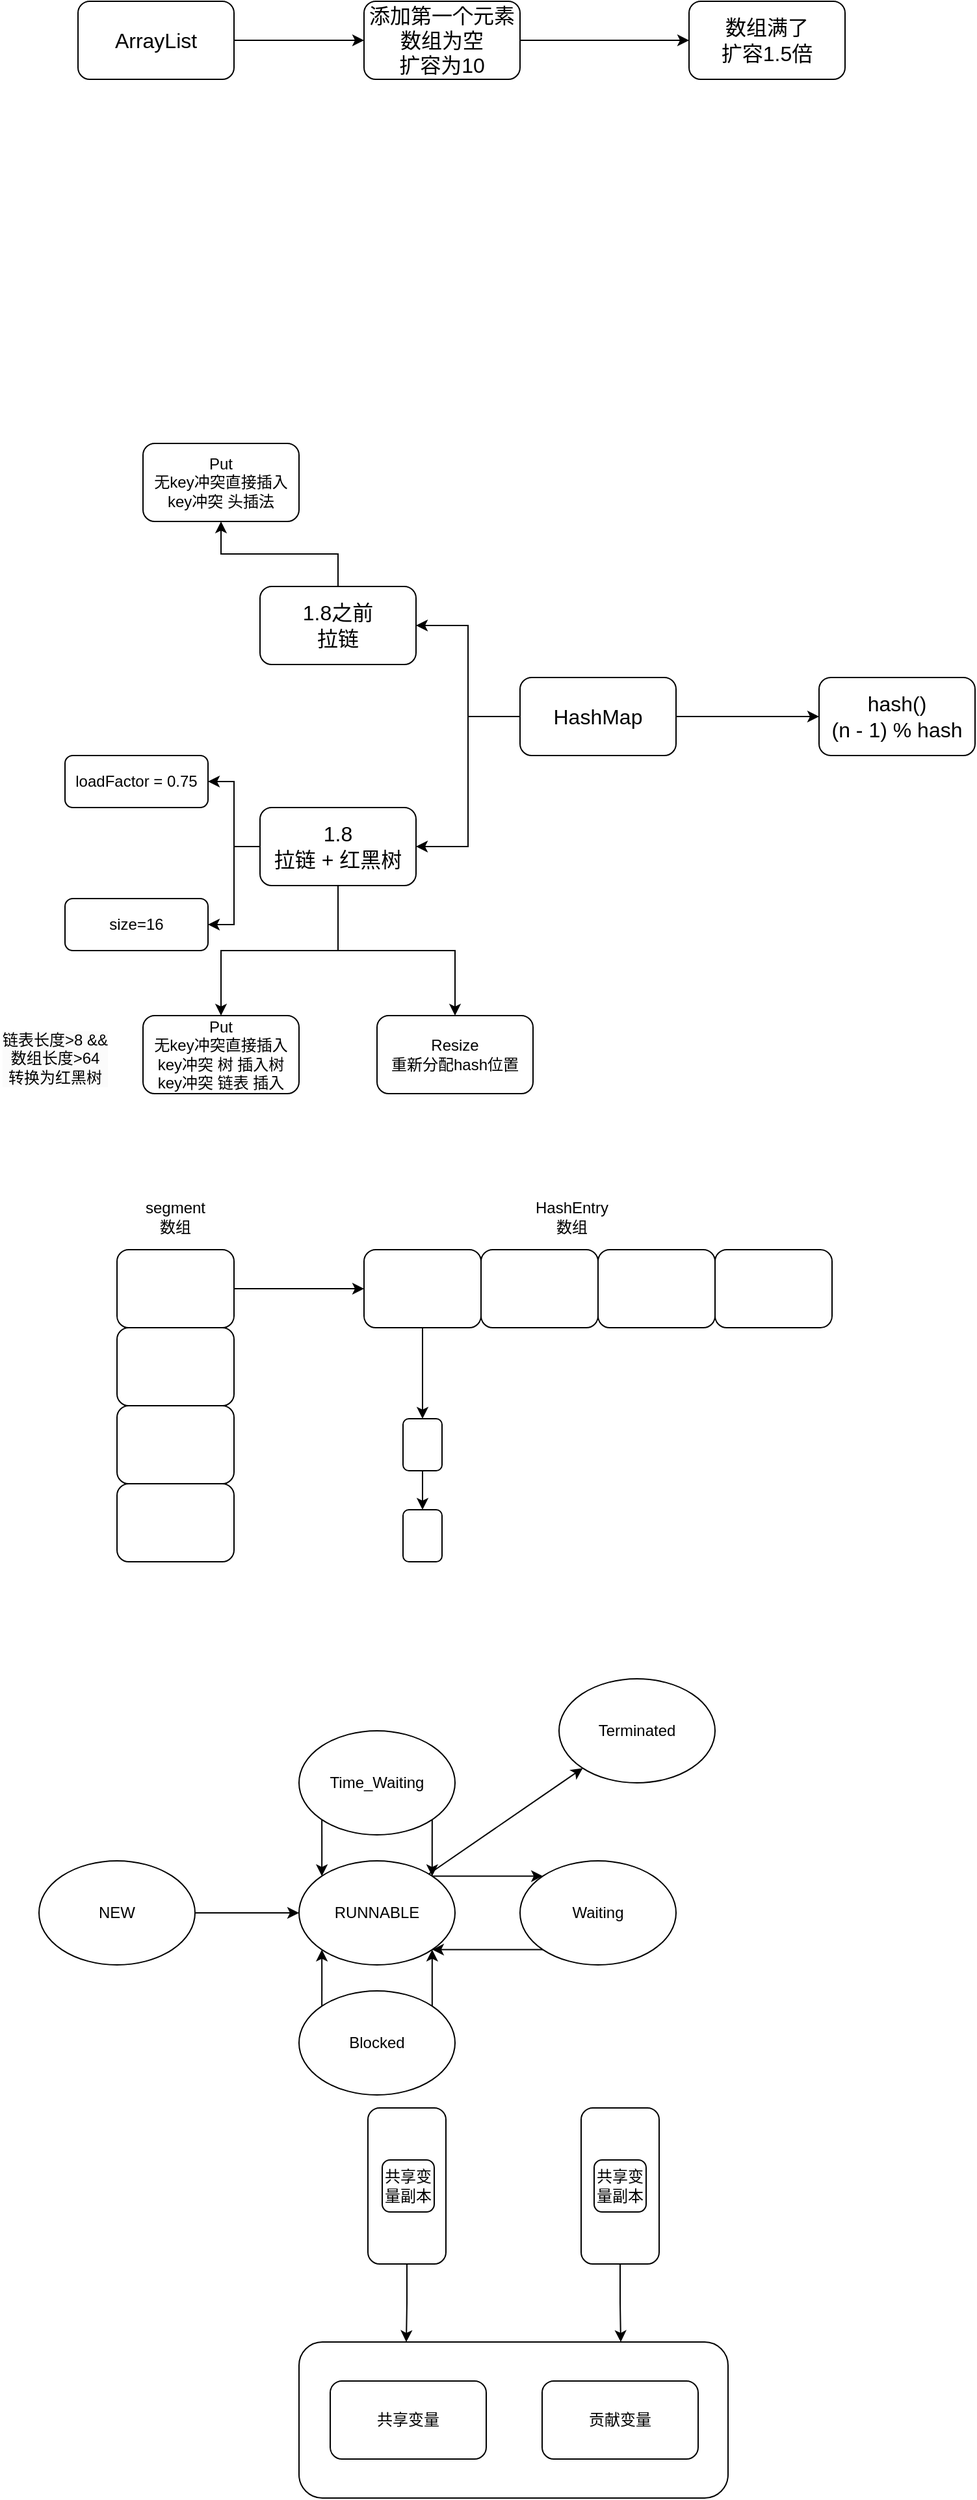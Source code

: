 <mxfile version="24.0.4" type="github">
  <diagram name="第 1 页" id="5ei_g1tk0s-xRTgqxU74">
    <mxGraphModel dx="1026" dy="566" grid="1" gridSize="10" guides="1" tooltips="1" connect="1" arrows="1" fold="1" page="1" pageScale="1" pageWidth="827" pageHeight="1169" math="0" shadow="0">
      <root>
        <mxCell id="0" />
        <mxCell id="1" parent="0" />
        <mxCell id="Qoz6VtvJYiMbTrqpaC2w-3" style="edgeStyle=orthogonalEdgeStyle;rounded=0;orthogonalLoop=1;jettySize=auto;html=1;exitX=1;exitY=0.5;exitDx=0;exitDy=0;entryX=0;entryY=0.5;entryDx=0;entryDy=0;" parent="1" source="Qoz6VtvJYiMbTrqpaC2w-1" target="Qoz6VtvJYiMbTrqpaC2w-2" edge="1">
          <mxGeometry relative="1" as="geometry" />
        </mxCell>
        <mxCell id="Qoz6VtvJYiMbTrqpaC2w-1" value="ArrayList" style="rounded=1;whiteSpace=wrap;html=1;fontSize=16;" parent="1" vertex="1">
          <mxGeometry x="100" y="120" width="120" height="60" as="geometry" />
        </mxCell>
        <mxCell id="Qoz6VtvJYiMbTrqpaC2w-5" style="edgeStyle=orthogonalEdgeStyle;rounded=0;orthogonalLoop=1;jettySize=auto;html=1;exitX=1;exitY=0.5;exitDx=0;exitDy=0;" parent="1" source="Qoz6VtvJYiMbTrqpaC2w-2" edge="1">
          <mxGeometry relative="1" as="geometry">
            <mxPoint x="570" y="150" as="targetPoint" />
          </mxGeometry>
        </mxCell>
        <mxCell id="Qoz6VtvJYiMbTrqpaC2w-2" value="添加第一个元素&lt;div style=&quot;font-size: 16px;&quot;&gt;数组为空&lt;/div&gt;&lt;div style=&quot;font-size: 16px;&quot;&gt;扩容为10&lt;/div&gt;" style="rounded=1;whiteSpace=wrap;html=1;fontSize=16;" parent="1" vertex="1">
          <mxGeometry x="320" y="120" width="120" height="60" as="geometry" />
        </mxCell>
        <mxCell id="Qoz6VtvJYiMbTrqpaC2w-6" value="数组满了&lt;div style=&quot;font-size: 16px;&quot;&gt;扩容1.5倍&lt;/div&gt;" style="rounded=1;whiteSpace=wrap;html=1;fontSize=16;" parent="1" vertex="1">
          <mxGeometry x="570" y="120" width="120" height="60" as="geometry" />
        </mxCell>
        <mxCell id="esi6x0RJp982XUn0TsWh-3" style="edgeStyle=orthogonalEdgeStyle;rounded=0;orthogonalLoop=1;jettySize=auto;html=1;exitX=1;exitY=0.5;exitDx=0;exitDy=0;" edge="1" parent="1" source="esi6x0RJp982XUn0TsWh-1" target="esi6x0RJp982XUn0TsWh-2">
          <mxGeometry relative="1" as="geometry" />
        </mxCell>
        <mxCell id="esi6x0RJp982XUn0TsWh-7" style="edgeStyle=orthogonalEdgeStyle;rounded=0;orthogonalLoop=1;jettySize=auto;html=1;exitX=0;exitY=0.5;exitDx=0;exitDy=0;entryX=1;entryY=0.5;entryDx=0;entryDy=0;" edge="1" parent="1" source="esi6x0RJp982XUn0TsWh-1" target="esi6x0RJp982XUn0TsWh-5">
          <mxGeometry relative="1" as="geometry" />
        </mxCell>
        <mxCell id="esi6x0RJp982XUn0TsWh-8" style="edgeStyle=orthogonalEdgeStyle;rounded=0;orthogonalLoop=1;jettySize=auto;html=1;exitX=0;exitY=0.5;exitDx=0;exitDy=0;entryX=1;entryY=0.5;entryDx=0;entryDy=0;" edge="1" parent="1" source="esi6x0RJp982XUn0TsWh-1" target="esi6x0RJp982XUn0TsWh-6">
          <mxGeometry relative="1" as="geometry" />
        </mxCell>
        <mxCell id="esi6x0RJp982XUn0TsWh-1" value="HashMap" style="rounded=1;whiteSpace=wrap;html=1;fontSize=16;" vertex="1" parent="1">
          <mxGeometry x="440" y="640" width="120" height="60" as="geometry" />
        </mxCell>
        <mxCell id="esi6x0RJp982XUn0TsWh-2" value="hash()&lt;div&gt;(n - 1) % hash&lt;/div&gt;" style="rounded=1;whiteSpace=wrap;html=1;fontSize=16;" vertex="1" parent="1">
          <mxGeometry x="670" y="640" width="120" height="60" as="geometry" />
        </mxCell>
        <mxCell id="esi6x0RJp982XUn0TsWh-18" style="edgeStyle=orthogonalEdgeStyle;rounded=0;orthogonalLoop=1;jettySize=auto;html=1;exitX=0.5;exitY=0;exitDx=0;exitDy=0;entryX=0.5;entryY=1;entryDx=0;entryDy=0;" edge="1" parent="1" source="esi6x0RJp982XUn0TsWh-5" target="esi6x0RJp982XUn0TsWh-17">
          <mxGeometry relative="1" as="geometry" />
        </mxCell>
        <mxCell id="esi6x0RJp982XUn0TsWh-5" value="&lt;div style=&quot;font-size: 16px;&quot;&gt;1.8之前&lt;/div&gt;拉链" style="rounded=1;whiteSpace=wrap;html=1;fontSize=16;" vertex="1" parent="1">
          <mxGeometry x="240" y="570" width="120" height="60" as="geometry" />
        </mxCell>
        <mxCell id="esi6x0RJp982XUn0TsWh-12" style="edgeStyle=orthogonalEdgeStyle;rounded=0;orthogonalLoop=1;jettySize=auto;html=1;exitX=0;exitY=0.5;exitDx=0;exitDy=0;entryX=1;entryY=0.5;entryDx=0;entryDy=0;" edge="1" parent="1" source="esi6x0RJp982XUn0TsWh-6" target="esi6x0RJp982XUn0TsWh-10">
          <mxGeometry relative="1" as="geometry" />
        </mxCell>
        <mxCell id="esi6x0RJp982XUn0TsWh-13" style="edgeStyle=orthogonalEdgeStyle;rounded=0;orthogonalLoop=1;jettySize=auto;html=1;exitX=0;exitY=0.5;exitDx=0;exitDy=0;entryX=1;entryY=0.5;entryDx=0;entryDy=0;" edge="1" parent="1" source="esi6x0RJp982XUn0TsWh-6" target="esi6x0RJp982XUn0TsWh-11">
          <mxGeometry relative="1" as="geometry" />
        </mxCell>
        <mxCell id="esi6x0RJp982XUn0TsWh-16" style="edgeStyle=orthogonalEdgeStyle;rounded=0;orthogonalLoop=1;jettySize=auto;html=1;exitX=0.5;exitY=1;exitDx=0;exitDy=0;entryX=0.5;entryY=0;entryDx=0;entryDy=0;" edge="1" parent="1" source="esi6x0RJp982XUn0TsWh-6" target="esi6x0RJp982XUn0TsWh-15">
          <mxGeometry relative="1" as="geometry" />
        </mxCell>
        <mxCell id="esi6x0RJp982XUn0TsWh-20" style="edgeStyle=orthogonalEdgeStyle;rounded=0;orthogonalLoop=1;jettySize=auto;html=1;exitX=0.5;exitY=1;exitDx=0;exitDy=0;" edge="1" parent="1" source="esi6x0RJp982XUn0TsWh-6" target="esi6x0RJp982XUn0TsWh-19">
          <mxGeometry relative="1" as="geometry" />
        </mxCell>
        <mxCell id="esi6x0RJp982XUn0TsWh-6" value="&lt;div style=&quot;font-size: 16px;&quot;&gt;1.8&lt;/div&gt;拉链 + 红黑树" style="rounded=1;whiteSpace=wrap;html=1;fontSize=16;" vertex="1" parent="1">
          <mxGeometry x="240" y="740" width="120" height="60" as="geometry" />
        </mxCell>
        <mxCell id="esi6x0RJp982XUn0TsWh-10" value="loadFactor = 0.75" style="rounded=1;whiteSpace=wrap;html=1;" vertex="1" parent="1">
          <mxGeometry x="90" y="700" width="110" height="40" as="geometry" />
        </mxCell>
        <mxCell id="esi6x0RJp982XUn0TsWh-11" value="size=16" style="rounded=1;whiteSpace=wrap;html=1;" vertex="1" parent="1">
          <mxGeometry x="90" y="810" width="110" height="40" as="geometry" />
        </mxCell>
        <mxCell id="esi6x0RJp982XUn0TsWh-15" value="Put&lt;div style=&quot;font-size: 12px;&quot;&gt;&lt;/div&gt;&lt;div style=&quot;font-size: 12px;&quot;&gt;无key冲突直接插入&lt;/div&gt;&lt;div style=&quot;font-size: 12px;&quot;&gt;key冲突 树 插入树&lt;/div&gt;&lt;div style=&quot;font-size: 12px;&quot;&gt;key冲突 链表 插入&lt;/div&gt;" style="rounded=1;whiteSpace=wrap;html=1;fontSize=12;" vertex="1" parent="1">
          <mxGeometry x="150" y="900" width="120" height="60" as="geometry" />
        </mxCell>
        <mxCell id="esi6x0RJp982XUn0TsWh-17" value="Put&lt;div style=&quot;font-size: 12px;&quot;&gt;&lt;/div&gt;&lt;div style=&quot;font-size: 12px;&quot;&gt;无key冲突直接插入&lt;/div&gt;&lt;div style=&quot;font-size: 12px;&quot;&gt;key冲突 头插法&lt;/div&gt;" style="rounded=1;whiteSpace=wrap;html=1;fontSize=12;" vertex="1" parent="1">
          <mxGeometry x="150" y="460" width="120" height="60" as="geometry" />
        </mxCell>
        <mxCell id="esi6x0RJp982XUn0TsWh-19" value="&lt;div style=&quot;font-size: 12px;&quot;&gt;&lt;/div&gt;&lt;div style=&quot;font-size: 12px;&quot;&gt;Resize&lt;/div&gt;&lt;div style=&quot;font-size: 12px;&quot;&gt;重新分配hash位置&lt;/div&gt;" style="rounded=1;whiteSpace=wrap;html=1;fontSize=12;" vertex="1" parent="1">
          <mxGeometry x="330" y="900" width="120" height="60" as="geometry" />
        </mxCell>
        <mxCell id="esi6x0RJp982XUn0TsWh-21" value="&lt;div style=&quot;color: rgb(0, 0, 0); font-family: Helvetica; font-size: 12px; font-style: normal; font-variant-ligatures: normal; font-variant-caps: normal; font-weight: 400; letter-spacing: normal; orphans: 2; text-align: center; text-indent: 0px; text-transform: none; widows: 2; word-spacing: 0px; -webkit-text-stroke-width: 0px; white-space: normal; background-color: rgb(251, 251, 251); text-decoration-thickness: initial; text-decoration-style: initial; text-decoration-color: initial;&quot;&gt;链表长度&amp;gt;8 &amp;amp;&amp;amp;&lt;/div&gt;&lt;div style=&quot;color: rgb(0, 0, 0); font-family: Helvetica; font-size: 12px; font-style: normal; font-variant-ligatures: normal; font-variant-caps: normal; font-weight: 400; letter-spacing: normal; orphans: 2; text-align: center; text-indent: 0px; text-transform: none; widows: 2; word-spacing: 0px; -webkit-text-stroke-width: 0px; white-space: normal; background-color: rgb(251, 251, 251); text-decoration-thickness: initial; text-decoration-style: initial; text-decoration-color: initial;&quot;&gt;数组长度&amp;gt;64&lt;/div&gt;&lt;div style=&quot;color: rgb(0, 0, 0); font-family: Helvetica; font-size: 12px; font-style: normal; font-variant-ligatures: normal; font-variant-caps: normal; font-weight: 400; letter-spacing: normal; orphans: 2; text-align: center; text-indent: 0px; text-transform: none; widows: 2; word-spacing: 0px; -webkit-text-stroke-width: 0px; white-space: normal; background-color: rgb(251, 251, 251); text-decoration-thickness: initial; text-decoration-style: initial; text-decoration-color: initial;&quot;&gt;转换为红黑树&lt;/div&gt;" style="text;whiteSpace=wrap;html=1;" vertex="1" parent="1">
          <mxGeometry x="40" y="905" width="90" height="50" as="geometry" />
        </mxCell>
        <mxCell id="esi6x0RJp982XUn0TsWh-32" style="edgeStyle=orthogonalEdgeStyle;rounded=0;orthogonalLoop=1;jettySize=auto;html=1;exitX=1;exitY=0.5;exitDx=0;exitDy=0;" edge="1" parent="1" source="esi6x0RJp982XUn0TsWh-22" target="esi6x0RJp982XUn0TsWh-27">
          <mxGeometry relative="1" as="geometry" />
        </mxCell>
        <mxCell id="esi6x0RJp982XUn0TsWh-22" value="" style="rounded=1;whiteSpace=wrap;html=1;" vertex="1" parent="1">
          <mxGeometry x="130" y="1080" width="90" height="60" as="geometry" />
        </mxCell>
        <mxCell id="esi6x0RJp982XUn0TsWh-23" value="" style="rounded=1;whiteSpace=wrap;html=1;" vertex="1" parent="1">
          <mxGeometry x="130" y="1140" width="90" height="60" as="geometry" />
        </mxCell>
        <mxCell id="esi6x0RJp982XUn0TsWh-24" value="" style="rounded=1;whiteSpace=wrap;html=1;" vertex="1" parent="1">
          <mxGeometry x="130" y="1200" width="90" height="60" as="geometry" />
        </mxCell>
        <mxCell id="esi6x0RJp982XUn0TsWh-25" value="" style="rounded=1;whiteSpace=wrap;html=1;" vertex="1" parent="1">
          <mxGeometry x="130" y="1260" width="90" height="60" as="geometry" />
        </mxCell>
        <mxCell id="esi6x0RJp982XUn0TsWh-26" value="segment数组" style="text;html=1;align=center;verticalAlign=middle;whiteSpace=wrap;rounded=0;" vertex="1" parent="1">
          <mxGeometry x="145" y="1040" width="60" height="30" as="geometry" />
        </mxCell>
        <mxCell id="esi6x0RJp982XUn0TsWh-34" style="edgeStyle=orthogonalEdgeStyle;rounded=0;orthogonalLoop=1;jettySize=auto;html=1;exitX=0.5;exitY=1;exitDx=0;exitDy=0;" edge="1" parent="1" source="esi6x0RJp982XUn0TsWh-27">
          <mxGeometry relative="1" as="geometry">
            <mxPoint x="365" y="1210" as="targetPoint" />
          </mxGeometry>
        </mxCell>
        <mxCell id="esi6x0RJp982XUn0TsWh-27" value="" style="rounded=1;whiteSpace=wrap;html=1;" vertex="1" parent="1">
          <mxGeometry x="320" y="1080" width="90" height="60" as="geometry" />
        </mxCell>
        <mxCell id="esi6x0RJp982XUn0TsWh-29" value="" style="rounded=1;whiteSpace=wrap;html=1;" vertex="1" parent="1">
          <mxGeometry x="410" y="1080" width="90" height="60" as="geometry" />
        </mxCell>
        <mxCell id="esi6x0RJp982XUn0TsWh-30" value="" style="rounded=1;whiteSpace=wrap;html=1;" vertex="1" parent="1">
          <mxGeometry x="500" y="1080" width="90" height="60" as="geometry" />
        </mxCell>
        <mxCell id="esi6x0RJp982XUn0TsWh-31" value="" style="rounded=1;whiteSpace=wrap;html=1;" vertex="1" parent="1">
          <mxGeometry x="590" y="1080" width="90" height="60" as="geometry" />
        </mxCell>
        <mxCell id="esi6x0RJp982XUn0TsWh-33" value="HashEntry&lt;div&gt;数组&lt;/div&gt;" style="text;html=1;align=center;verticalAlign=middle;whiteSpace=wrap;rounded=0;" vertex="1" parent="1">
          <mxGeometry x="450" y="1040" width="60" height="30" as="geometry" />
        </mxCell>
        <mxCell id="esi6x0RJp982XUn0TsWh-37" style="edgeStyle=orthogonalEdgeStyle;rounded=0;orthogonalLoop=1;jettySize=auto;html=1;exitX=0.5;exitY=1;exitDx=0;exitDy=0;" edge="1" parent="1" source="esi6x0RJp982XUn0TsWh-35" target="esi6x0RJp982XUn0TsWh-36">
          <mxGeometry relative="1" as="geometry" />
        </mxCell>
        <mxCell id="esi6x0RJp982XUn0TsWh-35" value="" style="rounded=1;whiteSpace=wrap;html=1;" vertex="1" parent="1">
          <mxGeometry x="350" y="1210" width="30" height="40" as="geometry" />
        </mxCell>
        <mxCell id="esi6x0RJp982XUn0TsWh-36" value="" style="rounded=1;whiteSpace=wrap;html=1;" vertex="1" parent="1">
          <mxGeometry x="350" y="1280" width="30" height="40" as="geometry" />
        </mxCell>
        <mxCell id="esi6x0RJp982XUn0TsWh-51" style="edgeStyle=orthogonalEdgeStyle;rounded=0;orthogonalLoop=1;jettySize=auto;html=1;exitX=1;exitY=0.5;exitDx=0;exitDy=0;" edge="1" parent="1" source="esi6x0RJp982XUn0TsWh-38" target="esi6x0RJp982XUn0TsWh-39">
          <mxGeometry relative="1" as="geometry" />
        </mxCell>
        <mxCell id="esi6x0RJp982XUn0TsWh-38" value="NEW" style="ellipse;whiteSpace=wrap;html=1;" vertex="1" parent="1">
          <mxGeometry x="70" y="1550" width="120" height="80" as="geometry" />
        </mxCell>
        <mxCell id="esi6x0RJp982XUn0TsWh-43" style="edgeStyle=orthogonalEdgeStyle;rounded=0;orthogonalLoop=1;jettySize=auto;html=1;exitX=1;exitY=0;exitDx=0;exitDy=0;entryX=0;entryY=0;entryDx=0;entryDy=0;" edge="1" parent="1" source="esi6x0RJp982XUn0TsWh-39" target="esi6x0RJp982XUn0TsWh-42">
          <mxGeometry relative="1" as="geometry" />
        </mxCell>
        <mxCell id="esi6x0RJp982XUn0TsWh-39" value="RUNNABLE" style="ellipse;whiteSpace=wrap;html=1;" vertex="1" parent="1">
          <mxGeometry x="270" y="1550" width="120" height="80" as="geometry" />
        </mxCell>
        <mxCell id="esi6x0RJp982XUn0TsWh-49" style="edgeStyle=orthogonalEdgeStyle;rounded=0;orthogonalLoop=1;jettySize=auto;html=1;exitX=0;exitY=0;exitDx=0;exitDy=0;entryX=0;entryY=1;entryDx=0;entryDy=0;" edge="1" parent="1" source="esi6x0RJp982XUn0TsWh-40" target="esi6x0RJp982XUn0TsWh-39">
          <mxGeometry relative="1" as="geometry" />
        </mxCell>
        <mxCell id="esi6x0RJp982XUn0TsWh-50" style="edgeStyle=orthogonalEdgeStyle;rounded=0;orthogonalLoop=1;jettySize=auto;html=1;exitX=1;exitY=0;exitDx=0;exitDy=0;entryX=1;entryY=1;entryDx=0;entryDy=0;" edge="1" parent="1" source="esi6x0RJp982XUn0TsWh-40" target="esi6x0RJp982XUn0TsWh-39">
          <mxGeometry relative="1" as="geometry">
            <mxPoint x="372" y="1640" as="targetPoint" />
          </mxGeometry>
        </mxCell>
        <mxCell id="esi6x0RJp982XUn0TsWh-40" value="Blocked" style="ellipse;whiteSpace=wrap;html=1;" vertex="1" parent="1">
          <mxGeometry x="270" y="1650" width="120" height="80" as="geometry" />
        </mxCell>
        <mxCell id="esi6x0RJp982XUn0TsWh-47" style="edgeStyle=orthogonalEdgeStyle;rounded=0;orthogonalLoop=1;jettySize=auto;html=1;exitX=0;exitY=1;exitDx=0;exitDy=0;entryX=0;entryY=0;entryDx=0;entryDy=0;" edge="1" parent="1" source="esi6x0RJp982XUn0TsWh-41" target="esi6x0RJp982XUn0TsWh-39">
          <mxGeometry relative="1" as="geometry" />
        </mxCell>
        <mxCell id="esi6x0RJp982XUn0TsWh-48" style="edgeStyle=orthogonalEdgeStyle;rounded=0;orthogonalLoop=1;jettySize=auto;html=1;exitX=1;exitY=1;exitDx=0;exitDy=0;entryX=1;entryY=0;entryDx=0;entryDy=0;" edge="1" parent="1" source="esi6x0RJp982XUn0TsWh-41" target="esi6x0RJp982XUn0TsWh-39">
          <mxGeometry relative="1" as="geometry" />
        </mxCell>
        <mxCell id="esi6x0RJp982XUn0TsWh-41" value="Time_Waiting" style="ellipse;whiteSpace=wrap;html=1;" vertex="1" parent="1">
          <mxGeometry x="270" y="1450" width="120" height="80" as="geometry" />
        </mxCell>
        <mxCell id="esi6x0RJp982XUn0TsWh-44" style="edgeStyle=orthogonalEdgeStyle;rounded=0;orthogonalLoop=1;jettySize=auto;html=1;exitX=0;exitY=1;exitDx=0;exitDy=0;entryX=1;entryY=1;entryDx=0;entryDy=0;" edge="1" parent="1" source="esi6x0RJp982XUn0TsWh-42" target="esi6x0RJp982XUn0TsWh-39">
          <mxGeometry relative="1" as="geometry" />
        </mxCell>
        <mxCell id="esi6x0RJp982XUn0TsWh-42" value="Waiting" style="ellipse;whiteSpace=wrap;html=1;" vertex="1" parent="1">
          <mxGeometry x="440" y="1550" width="120" height="80" as="geometry" />
        </mxCell>
        <mxCell id="esi6x0RJp982XUn0TsWh-52" value="Terminated" style="ellipse;whiteSpace=wrap;html=1;" vertex="1" parent="1">
          <mxGeometry x="470" y="1410" width="120" height="80" as="geometry" />
        </mxCell>
        <mxCell id="esi6x0RJp982XUn0TsWh-54" value="" style="endArrow=classic;html=1;rounded=0;" edge="1" parent="1" target="esi6x0RJp982XUn0TsWh-52">
          <mxGeometry width="50" height="50" relative="1" as="geometry">
            <mxPoint x="370" y="1560" as="sourcePoint" />
            <mxPoint x="420" y="1510" as="targetPoint" />
          </mxGeometry>
        </mxCell>
        <mxCell id="esi6x0RJp982XUn0TsWh-55" value="" style="rounded=1;whiteSpace=wrap;html=1;" vertex="1" parent="1">
          <mxGeometry x="270" y="1920" width="330" height="120" as="geometry" />
        </mxCell>
        <mxCell id="esi6x0RJp982XUn0TsWh-56" value="共享变量" style="rounded=1;whiteSpace=wrap;html=1;" vertex="1" parent="1">
          <mxGeometry x="294" y="1950" width="120" height="60" as="geometry" />
        </mxCell>
        <mxCell id="esi6x0RJp982XUn0TsWh-57" value="贡献变量" style="rounded=1;whiteSpace=wrap;html=1;" vertex="1" parent="1">
          <mxGeometry x="457" y="1950" width="120" height="60" as="geometry" />
        </mxCell>
        <mxCell id="esi6x0RJp982XUn0TsWh-60" style="edgeStyle=orthogonalEdgeStyle;rounded=0;orthogonalLoop=1;jettySize=auto;html=1;exitX=1;exitY=0.5;exitDx=0;exitDy=0;entryX=0.25;entryY=0;entryDx=0;entryDy=0;" edge="1" parent="1" source="esi6x0RJp982XUn0TsWh-58" target="esi6x0RJp982XUn0TsWh-55">
          <mxGeometry relative="1" as="geometry" />
        </mxCell>
        <mxCell id="esi6x0RJp982XUn0TsWh-58" value="" style="rounded=1;whiteSpace=wrap;html=1;direction=south;" vertex="1" parent="1">
          <mxGeometry x="323" y="1740" width="60" height="120" as="geometry" />
        </mxCell>
        <mxCell id="esi6x0RJp982XUn0TsWh-61" style="edgeStyle=orthogonalEdgeStyle;rounded=0;orthogonalLoop=1;jettySize=auto;html=1;exitX=1;exitY=0.5;exitDx=0;exitDy=0;entryX=0.75;entryY=0;entryDx=0;entryDy=0;" edge="1" parent="1" source="esi6x0RJp982XUn0TsWh-59" target="esi6x0RJp982XUn0TsWh-55">
          <mxGeometry relative="1" as="geometry" />
        </mxCell>
        <mxCell id="esi6x0RJp982XUn0TsWh-59" value="" style="rounded=1;whiteSpace=wrap;html=1;direction=south;" vertex="1" parent="1">
          <mxGeometry x="487" y="1740" width="60" height="120" as="geometry" />
        </mxCell>
        <mxCell id="esi6x0RJp982XUn0TsWh-62" value="共享变量副本" style="rounded=1;whiteSpace=wrap;html=1;" vertex="1" parent="1">
          <mxGeometry x="334" y="1780" width="40" height="40" as="geometry" />
        </mxCell>
        <mxCell id="esi6x0RJp982XUn0TsWh-64" value="共享变量副本" style="rounded=1;whiteSpace=wrap;html=1;" vertex="1" parent="1">
          <mxGeometry x="497" y="1780" width="40" height="40" as="geometry" />
        </mxCell>
      </root>
    </mxGraphModel>
  </diagram>
</mxfile>
